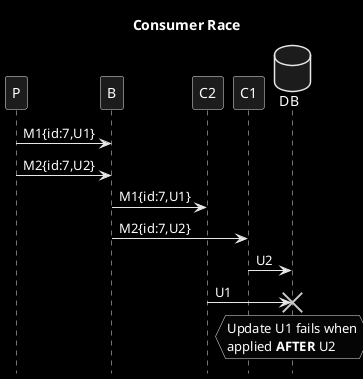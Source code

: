 @startuml
title Consumer Race
hide footbox
skinparam monochrome reverse
database DB order 10

P->B: M1{id:7,U1}
P->B: M2{id:7,U2}

B->C2: M1{id:7,U1}
B->C1: M2{id:7,U2}
C1->DB: U2
C2->DB!!: U1
hnote over DB: Update U1 fails when\napplied **AFTER** U2
@enduml
